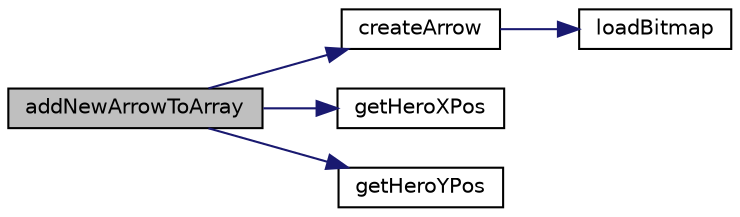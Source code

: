digraph "addNewArrowToArray"
{
  edge [fontname="Helvetica",fontsize="10",labelfontname="Helvetica",labelfontsize="10"];
  node [fontname="Helvetica",fontsize="10",shape=record];
  rankdir="LR";
  Node0 [label="addNewArrowToArray",height=0.2,width=0.4,color="black", fillcolor="grey75", style="filled", fontcolor="black"];
  Node0 -> Node1 [color="midnightblue",fontsize="10",style="solid",fontname="Helvetica"];
  Node1 [label="createArrow",height=0.2,width=0.4,color="black", fillcolor="white", style="filled",URL="$group___arrow.html#ga31b78fa9f12c52877b3f1f4deb5b902a",tooltip="Creates a new instance of arrow. "];
  Node1 -> Node2 [color="midnightblue",fontsize="10",style="solid",fontname="Helvetica"];
  Node2 [label="loadBitmap",height=0.2,width=0.4,color="black", fillcolor="white", style="filled",URL="$group___bitmap.html#ga3506880ffd407c36eb8aaddd2c1606d2",tooltip="Loads a bmp image. "];
  Node0 -> Node3 [color="midnightblue",fontsize="10",style="solid",fontname="Helvetica"];
  Node3 [label="getHeroXPos",height=0.2,width=0.4,color="black", fillcolor="white", style="filled",URL="$group___hero.html#gac06199d5a946b77321230d7b880106de",tooltip="Gets the hero &#39;x&#39; position. "];
  Node0 -> Node4 [color="midnightblue",fontsize="10",style="solid",fontname="Helvetica"];
  Node4 [label="getHeroYPos",height=0.2,width=0.4,color="black", fillcolor="white", style="filled",URL="$group___hero.html#ga1c9afd39d4de1af27bee0cf93deeaa76",tooltip="Gets the hero &#39;y&#39; position. "];
}
